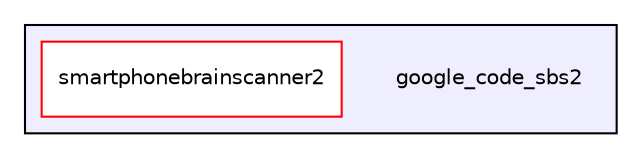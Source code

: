digraph G {
  compound=true
  node [ fontsize="10", fontname="Helvetica"];
  edge [ labelfontsize="10", labelfontname="Helvetica"];
  subgraph clusterdir_6f90aaffdfd477d77d5f9c47c5b97c21 {
    graph [ bgcolor="#eeeeff", pencolor="black", label="" URL="dir_6f90aaffdfd477d77d5f9c47c5b97c21.html"];
    dir_6f90aaffdfd477d77d5f9c47c5b97c21 [shape=plaintext label="google_code_sbs2"];
    dir_448510a67227a50d4154c57452a2af8e [shape=box label="smartphonebrainscanner2" color="red" fillcolor="white" style="filled" URL="dir_448510a67227a50d4154c57452a2af8e.html"];
  }
}
